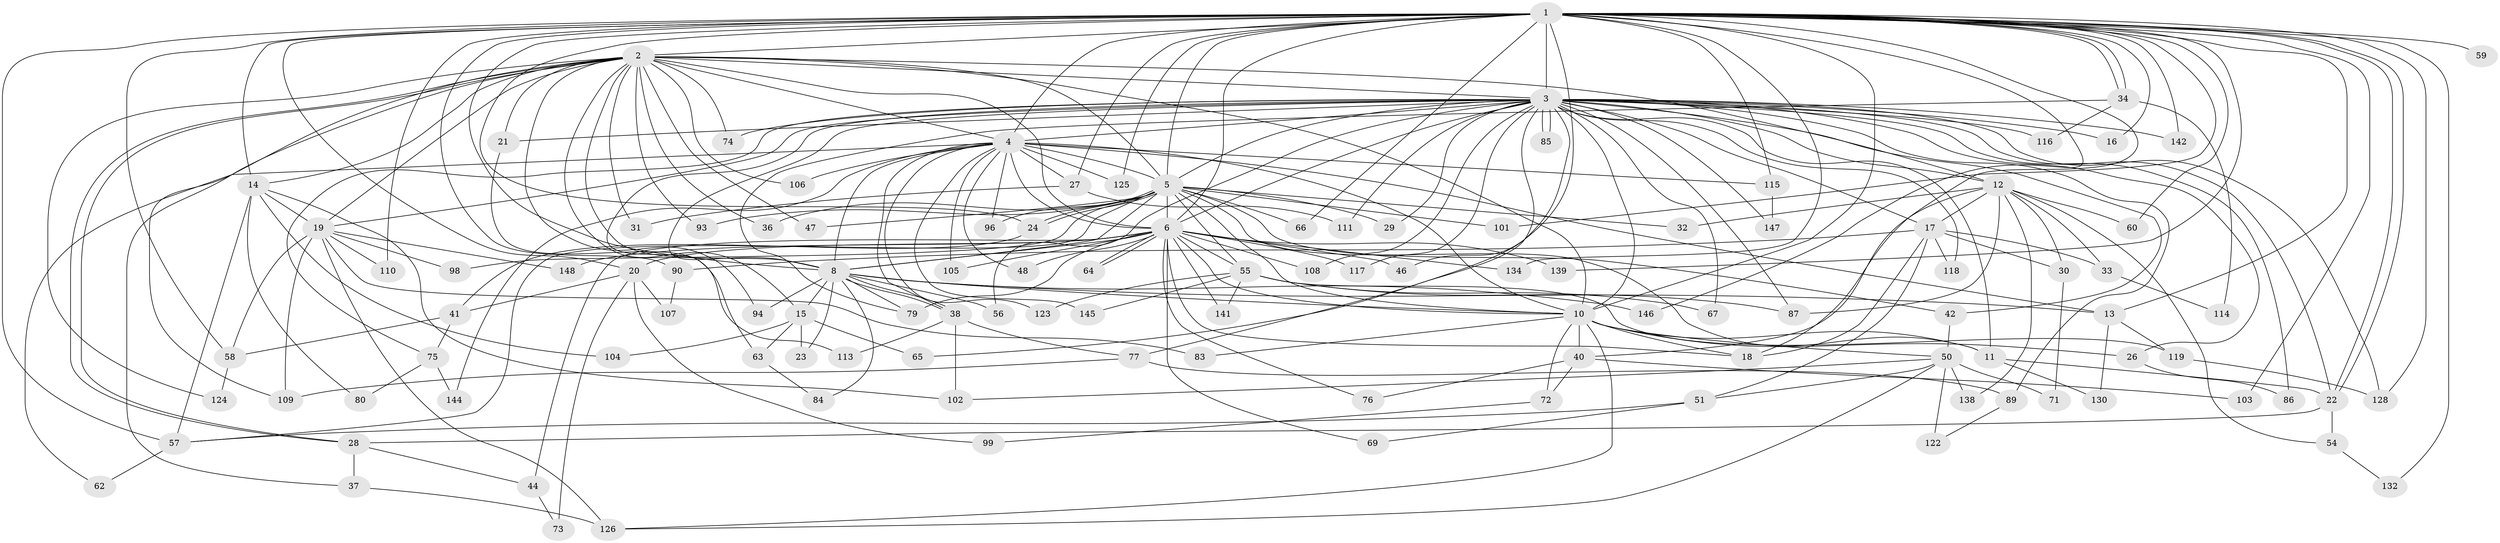 // Generated by graph-tools (version 1.1) at 2025/51/02/27/25 19:51:44]
// undirected, 114 vertices, 259 edges
graph export_dot {
graph [start="1"]
  node [color=gray90,style=filled];
  1 [super="+7"];
  2 [super="+91"];
  3 [super="+9"];
  4 [super="+92"];
  5 [super="+39"];
  6 [super="+43"];
  8 [super="+137"];
  10 [super="+112"];
  11 [super="+35"];
  12 [super="+25"];
  13 [super="+49"];
  14;
  15 [super="+70"];
  16;
  17 [super="+82"];
  18 [super="+45"];
  19 [super="+97"];
  20;
  21;
  22 [super="+81"];
  23;
  24 [super="+68"];
  26;
  27;
  28 [super="+129"];
  29;
  30;
  31;
  32;
  33;
  34 [super="+127"];
  36;
  37 [super="+131"];
  38 [super="+95"];
  40 [super="+52"];
  41;
  42;
  44;
  46;
  47;
  48;
  50 [super="+53"];
  51 [super="+61"];
  54;
  55 [super="+121"];
  56;
  57 [super="+143"];
  58 [super="+88"];
  59;
  60;
  62;
  63;
  64;
  65;
  66;
  67;
  69;
  71;
  72;
  73;
  74;
  75;
  76;
  77 [super="+78"];
  79;
  80;
  83;
  84;
  85;
  86;
  87 [super="+100"];
  89;
  90;
  93;
  94;
  96;
  98;
  99;
  101;
  102 [super="+120"];
  103;
  104;
  105;
  106;
  107;
  108;
  109 [super="+133"];
  110;
  111;
  113;
  114;
  115;
  116;
  117;
  118;
  119 [super="+135"];
  122 [super="+140"];
  123;
  124;
  125;
  126 [super="+136"];
  128;
  130;
  132;
  134;
  138;
  139;
  141;
  142;
  144;
  145;
  146;
  147;
  148;
  1 -- 2 [weight=2];
  1 -- 3 [weight=4];
  1 -- 4 [weight=2];
  1 -- 5 [weight=2];
  1 -- 6 [weight=2];
  1 -- 8 [weight=2];
  1 -- 10 [weight=2];
  1 -- 13;
  1 -- 14 [weight=2];
  1 -- 20;
  1 -- 22;
  1 -- 22;
  1 -- 34;
  1 -- 34;
  1 -- 46;
  1 -- 57;
  1 -- 59 [weight=2];
  1 -- 60;
  1 -- 101;
  1 -- 115;
  1 -- 125;
  1 -- 134;
  1 -- 142;
  1 -- 128;
  1 -- 66;
  1 -- 132;
  1 -- 139;
  1 -- 16;
  1 -- 18;
  1 -- 146;
  1 -- 90;
  1 -- 27;
  1 -- 103;
  1 -- 110;
  1 -- 58;
  1 -- 24;
  2 -- 3 [weight=2];
  2 -- 4;
  2 -- 5 [weight=2];
  2 -- 6;
  2 -- 8;
  2 -- 10;
  2 -- 12;
  2 -- 15 [weight=2];
  2 -- 21;
  2 -- 28;
  2 -- 28;
  2 -- 31;
  2 -- 36;
  2 -- 37;
  2 -- 47;
  2 -- 74;
  2 -- 93;
  2 -- 94;
  2 -- 106;
  2 -- 109;
  2 -- 124;
  2 -- 14;
  2 -- 19;
  3 -- 4 [weight=2];
  3 -- 5 [weight=2];
  3 -- 6 [weight=2];
  3 -- 8 [weight=2];
  3 -- 10 [weight=2];
  3 -- 12 [weight=2];
  3 -- 16;
  3 -- 21;
  3 -- 29;
  3 -- 42;
  3 -- 65;
  3 -- 74;
  3 -- 77 [weight=2];
  3 -- 85;
  3 -- 85;
  3 -- 89;
  3 -- 108;
  3 -- 117;
  3 -- 147;
  3 -- 128;
  3 -- 67;
  3 -- 11;
  3 -- 75;
  3 -- 142;
  3 -- 17;
  3 -- 19;
  3 -- 86;
  3 -- 87;
  3 -- 26;
  3 -- 111;
  3 -- 116;
  3 -- 118;
  3 -- 56;
  3 -- 63;
  3 -- 22;
  4 -- 5;
  4 -- 6 [weight=2];
  4 -- 8;
  4 -- 10;
  4 -- 13;
  4 -- 27;
  4 -- 48;
  4 -- 62;
  4 -- 96;
  4 -- 105;
  4 -- 106;
  4 -- 115;
  4 -- 123;
  4 -- 125;
  4 -- 144;
  4 -- 145;
  4 -- 38;
  5 -- 6 [weight=2];
  5 -- 8;
  5 -- 10;
  5 -- 11;
  5 -- 24;
  5 -- 24;
  5 -- 29;
  5 -- 32;
  5 -- 36;
  5 -- 42;
  5 -- 47;
  5 -- 57;
  5 -- 66;
  5 -- 93;
  5 -- 96;
  5 -- 101;
  5 -- 98;
  5 -- 55;
  6 -- 8;
  6 -- 10;
  6 -- 20;
  6 -- 44;
  6 -- 46;
  6 -- 48;
  6 -- 55 [weight=2];
  6 -- 64;
  6 -- 64;
  6 -- 69;
  6 -- 76;
  6 -- 79;
  6 -- 108;
  6 -- 117;
  6 -- 134;
  6 -- 139;
  6 -- 141;
  6 -- 148;
  6 -- 105;
  6 -- 18;
  8 -- 10;
  8 -- 15;
  8 -- 23;
  8 -- 38;
  8 -- 38;
  8 -- 56;
  8 -- 79;
  8 -- 84;
  8 -- 94 [weight=2];
  8 -- 146;
  8 -- 13;
  10 -- 18;
  10 -- 26;
  10 -- 40;
  10 -- 50;
  10 -- 72;
  10 -- 83;
  10 -- 11;
  10 -- 126;
  11 -- 130;
  11 -- 22;
  12 -- 17;
  12 -- 30;
  12 -- 32;
  12 -- 33;
  12 -- 40 [weight=2];
  12 -- 54;
  12 -- 60;
  12 -- 87;
  12 -- 138;
  13 -- 130;
  13 -- 119;
  14 -- 19;
  14 -- 80;
  14 -- 104;
  14 -- 102;
  14 -- 57;
  15 -- 23;
  15 -- 63;
  15 -- 65;
  15 -- 104;
  17 -- 30;
  17 -- 33;
  17 -- 51;
  17 -- 90;
  17 -- 118;
  17 -- 18;
  19 -- 58;
  19 -- 83;
  19 -- 98;
  19 -- 109;
  19 -- 148;
  19 -- 110;
  19 -- 126;
  20 -- 41;
  20 -- 73;
  20 -- 99;
  20 -- 107;
  21 -- 113;
  22 -- 54;
  22 -- 28;
  24 -- 41;
  26 -- 86;
  27 -- 31;
  27 -- 111;
  28 -- 37;
  28 -- 44;
  30 -- 71;
  33 -- 114;
  34 -- 114;
  34 -- 116;
  34 -- 79;
  37 -- 126;
  38 -- 102;
  38 -- 113;
  38 -- 77;
  40 -- 72;
  40 -- 76;
  40 -- 103;
  41 -- 58;
  41 -- 75;
  42 -- 50 [weight=2];
  44 -- 73;
  50 -- 51;
  50 -- 71;
  50 -- 138;
  50 -- 126;
  50 -- 122 [weight=2];
  50 -- 102;
  51 -- 69;
  51 -- 57;
  54 -- 132;
  55 -- 67;
  55 -- 119;
  55 -- 123;
  55 -- 145;
  55 -- 87;
  55 -- 141;
  57 -- 62;
  58 -- 124;
  63 -- 84;
  72 -- 99;
  75 -- 80;
  75 -- 144;
  77 -- 89;
  77 -- 109;
  89 -- 122;
  90 -- 107;
  115 -- 147;
  119 -- 128;
}
